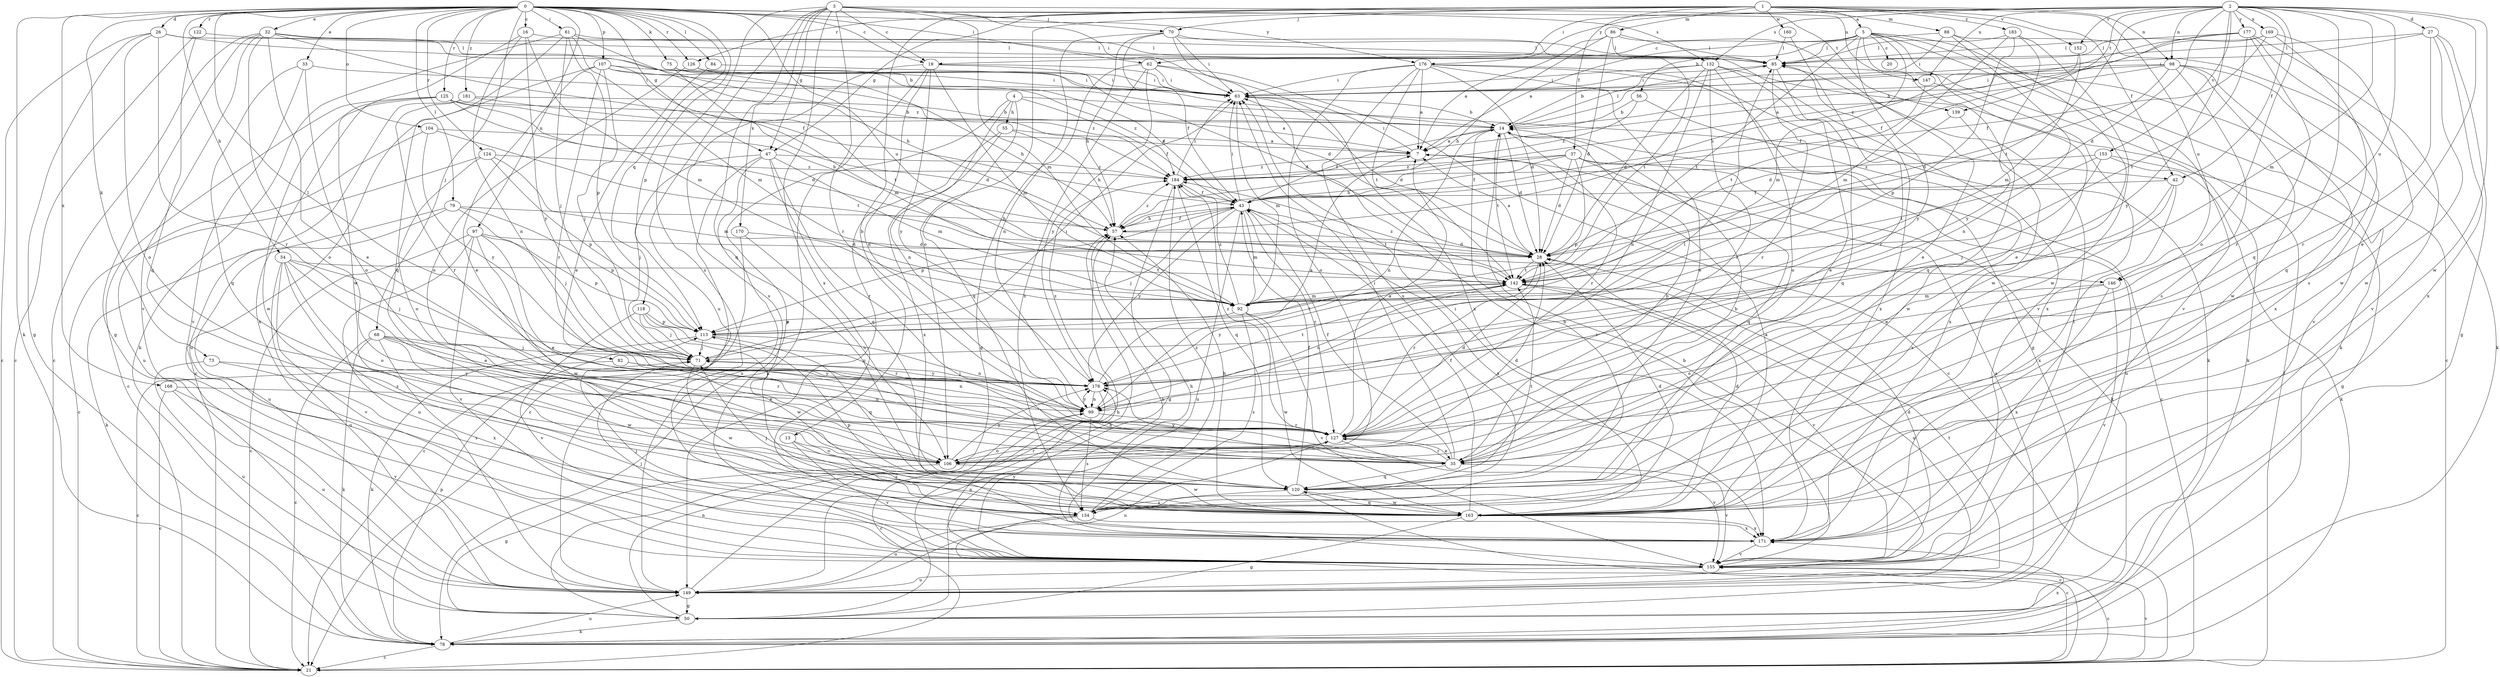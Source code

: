 strict digraph  {
0;
1;
2;
3;
4;
5;
7;
13;
14;
16;
19;
20;
21;
26;
27;
28;
32;
33;
35;
37;
42;
43;
47;
50;
54;
55;
56;
57;
61;
62;
63;
68;
70;
71;
73;
75;
78;
79;
82;
84;
85;
86;
88;
92;
97;
98;
99;
104;
106;
107;
113;
118;
120;
122;
124;
125;
126;
127;
132;
134;
139;
142;
146;
147;
149;
152;
153;
155;
160;
163;
168;
169;
170;
171;
176;
177;
178;
181;
183;
184;
0 -> 16  [label=c];
0 -> 19  [label=c];
0 -> 26  [label=d];
0 -> 32  [label=e];
0 -> 33  [label=e];
0 -> 47  [label=g];
0 -> 54  [label=h];
0 -> 61  [label=i];
0 -> 62  [label=i];
0 -> 68  [label=j];
0 -> 73  [label=k];
0 -> 75  [label=k];
0 -> 78  [label=k];
0 -> 79  [label=l];
0 -> 82  [label=l];
0 -> 84  [label=l];
0 -> 97  [label=n];
0 -> 104  [label=o];
0 -> 107  [label=p];
0 -> 113  [label=p];
0 -> 118  [label=q];
0 -> 122  [label=r];
0 -> 124  [label=r];
0 -> 125  [label=r];
0 -> 126  [label=r];
0 -> 132  [label=s];
0 -> 139  [label=t];
0 -> 146  [label=u];
0 -> 168  [label=x];
0 -> 176  [label=y];
0 -> 181  [label=z];
1 -> 5  [label=a];
1 -> 13  [label=b];
1 -> 37  [label=f];
1 -> 42  [label=f];
1 -> 47  [label=g];
1 -> 70  [label=j];
1 -> 86  [label=m];
1 -> 88  [label=m];
1 -> 98  [label=n];
1 -> 106  [label=o];
1 -> 126  [label=r];
1 -> 146  [label=u];
1 -> 152  [label=v];
1 -> 160  [label=w];
1 -> 183  [label=z];
2 -> 27  [label=d];
2 -> 28  [label=d];
2 -> 35  [label=e];
2 -> 42  [label=f];
2 -> 62  [label=i];
2 -> 92  [label=m];
2 -> 98  [label=n];
2 -> 106  [label=o];
2 -> 120  [label=q];
2 -> 132  [label=s];
2 -> 139  [label=t];
2 -> 142  [label=t];
2 -> 146  [label=u];
2 -> 147  [label=u];
2 -> 152  [label=v];
2 -> 153  [label=v];
2 -> 163  [label=w];
2 -> 169  [label=x];
2 -> 176  [label=y];
2 -> 177  [label=y];
2 -> 178  [label=y];
3 -> 19  [label=c];
3 -> 47  [label=g];
3 -> 63  [label=i];
3 -> 70  [label=j];
3 -> 92  [label=m];
3 -> 120  [label=q];
3 -> 127  [label=r];
3 -> 134  [label=s];
3 -> 147  [label=u];
3 -> 149  [label=u];
3 -> 170  [label=x];
3 -> 171  [label=x];
4 -> 42  [label=f];
4 -> 43  [label=f];
4 -> 55  [label=h];
4 -> 78  [label=k];
4 -> 99  [label=n];
4 -> 120  [label=q];
5 -> 7  [label=a];
5 -> 19  [label=c];
5 -> 20  [label=c];
5 -> 21  [label=c];
5 -> 56  [label=h];
5 -> 78  [label=k];
5 -> 92  [label=m];
5 -> 120  [label=q];
5 -> 142  [label=t];
5 -> 155  [label=v];
5 -> 163  [label=w];
5 -> 178  [label=y];
7 -> 63  [label=i];
7 -> 184  [label=z];
13 -> 106  [label=o];
13 -> 134  [label=s];
13 -> 155  [label=v];
14 -> 7  [label=a];
14 -> 21  [label=c];
14 -> 28  [label=d];
14 -> 43  [label=f];
14 -> 85  [label=l];
14 -> 99  [label=n];
14 -> 127  [label=r];
14 -> 142  [label=t];
16 -> 85  [label=l];
16 -> 92  [label=m];
16 -> 99  [label=n];
16 -> 163  [label=w];
16 -> 178  [label=y];
19 -> 28  [label=d];
19 -> 63  [label=i];
19 -> 92  [label=m];
19 -> 99  [label=n];
19 -> 134  [label=s];
19 -> 155  [label=v];
19 -> 178  [label=y];
21 -> 85  [label=l];
21 -> 155  [label=v];
26 -> 14  [label=b];
26 -> 21  [label=c];
26 -> 50  [label=g];
26 -> 85  [label=l];
26 -> 106  [label=o];
26 -> 127  [label=r];
27 -> 50  [label=g];
27 -> 63  [label=i];
27 -> 85  [label=l];
27 -> 127  [label=r];
27 -> 163  [label=w];
27 -> 171  [label=x];
28 -> 7  [label=a];
28 -> 127  [label=r];
28 -> 142  [label=t];
32 -> 21  [label=c];
32 -> 35  [label=e];
32 -> 43  [label=f];
32 -> 50  [label=g];
32 -> 85  [label=l];
32 -> 106  [label=o];
32 -> 155  [label=v];
32 -> 184  [label=z];
33 -> 63  [label=i];
33 -> 106  [label=o];
33 -> 120  [label=q];
33 -> 155  [label=v];
35 -> 14  [label=b];
35 -> 43  [label=f];
35 -> 63  [label=i];
35 -> 120  [label=q];
35 -> 127  [label=r];
35 -> 155  [label=v];
35 -> 178  [label=y];
37 -> 28  [label=d];
37 -> 43  [label=f];
37 -> 57  [label=h];
37 -> 78  [label=k];
37 -> 113  [label=p];
37 -> 120  [label=q];
37 -> 149  [label=u];
37 -> 184  [label=z];
42 -> 35  [label=e];
42 -> 43  [label=f];
42 -> 134  [label=s];
42 -> 171  [label=x];
43 -> 57  [label=h];
43 -> 63  [label=i];
43 -> 71  [label=j];
43 -> 92  [label=m];
43 -> 113  [label=p];
43 -> 127  [label=r];
43 -> 142  [label=t];
43 -> 149  [label=u];
43 -> 171  [label=x];
43 -> 178  [label=y];
47 -> 21  [label=c];
47 -> 71  [label=j];
47 -> 92  [label=m];
47 -> 120  [label=q];
47 -> 127  [label=r];
47 -> 149  [label=u];
47 -> 184  [label=z];
50 -> 57  [label=h];
50 -> 78  [label=k];
50 -> 99  [label=n];
54 -> 35  [label=e];
54 -> 71  [label=j];
54 -> 106  [label=o];
54 -> 134  [label=s];
54 -> 142  [label=t];
54 -> 149  [label=u];
54 -> 155  [label=v];
55 -> 7  [label=a];
55 -> 57  [label=h];
55 -> 149  [label=u];
55 -> 171  [label=x];
56 -> 14  [label=b];
56 -> 163  [label=w];
56 -> 184  [label=z];
57 -> 28  [label=d];
57 -> 43  [label=f];
57 -> 184  [label=z];
61 -> 57  [label=h];
61 -> 71  [label=j];
61 -> 78  [label=k];
61 -> 85  [label=l];
61 -> 92  [label=m];
61 -> 113  [label=p];
61 -> 120  [label=q];
62 -> 21  [label=c];
62 -> 50  [label=g];
62 -> 63  [label=i];
62 -> 134  [label=s];
62 -> 171  [label=x];
62 -> 178  [label=y];
63 -> 14  [label=b];
63 -> 28  [label=d];
63 -> 92  [label=m];
68 -> 21  [label=c];
68 -> 35  [label=e];
68 -> 71  [label=j];
68 -> 78  [label=k];
68 -> 127  [label=r];
68 -> 163  [label=w];
68 -> 171  [label=x];
70 -> 28  [label=d];
70 -> 43  [label=f];
70 -> 57  [label=h];
70 -> 63  [label=i];
70 -> 85  [label=l];
70 -> 99  [label=n];
70 -> 155  [label=v];
71 -> 63  [label=i];
71 -> 163  [label=w];
71 -> 178  [label=y];
73 -> 134  [label=s];
73 -> 149  [label=u];
73 -> 178  [label=y];
75 -> 63  [label=i];
75 -> 142  [label=t];
75 -> 184  [label=z];
78 -> 21  [label=c];
78 -> 113  [label=p];
78 -> 149  [label=u];
78 -> 171  [label=x];
79 -> 57  [label=h];
79 -> 71  [label=j];
79 -> 78  [label=k];
79 -> 113  [label=p];
79 -> 149  [label=u];
82 -> 21  [label=c];
82 -> 99  [label=n];
82 -> 178  [label=y];
84 -> 35  [label=e];
84 -> 63  [label=i];
85 -> 63  [label=i];
85 -> 120  [label=q];
85 -> 127  [label=r];
85 -> 171  [label=x];
86 -> 7  [label=a];
86 -> 28  [label=d];
86 -> 35  [label=e];
86 -> 57  [label=h];
86 -> 85  [label=l];
86 -> 142  [label=t];
88 -> 35  [label=e];
88 -> 63  [label=i];
88 -> 78  [label=k];
88 -> 85  [label=l];
88 -> 99  [label=n];
92 -> 113  [label=p];
92 -> 134  [label=s];
92 -> 155  [label=v];
92 -> 163  [label=w];
92 -> 184  [label=z];
97 -> 21  [label=c];
97 -> 28  [label=d];
97 -> 35  [label=e];
97 -> 113  [label=p];
97 -> 149  [label=u];
97 -> 155  [label=v];
97 -> 163  [label=w];
98 -> 7  [label=a];
98 -> 14  [label=b];
98 -> 28  [label=d];
98 -> 63  [label=i];
98 -> 134  [label=s];
98 -> 155  [label=v];
98 -> 163  [label=w];
98 -> 171  [label=x];
99 -> 85  [label=l];
99 -> 127  [label=r];
99 -> 134  [label=s];
99 -> 178  [label=y];
99 -> 184  [label=z];
104 -> 7  [label=a];
104 -> 142  [label=t];
104 -> 149  [label=u];
104 -> 178  [label=y];
106 -> 28  [label=d];
106 -> 50  [label=g];
106 -> 127  [label=r];
106 -> 163  [label=w];
106 -> 178  [label=y];
107 -> 21  [label=c];
107 -> 35  [label=e];
107 -> 43  [label=f];
107 -> 63  [label=i];
107 -> 71  [label=j];
107 -> 92  [label=m];
107 -> 127  [label=r];
107 -> 184  [label=z];
113 -> 71  [label=j];
113 -> 78  [label=k];
113 -> 99  [label=n];
113 -> 120  [label=q];
113 -> 142  [label=t];
118 -> 71  [label=j];
118 -> 113  [label=p];
118 -> 127  [label=r];
118 -> 155  [label=v];
118 -> 163  [label=w];
120 -> 14  [label=b];
120 -> 21  [label=c];
120 -> 43  [label=f];
120 -> 134  [label=s];
120 -> 142  [label=t];
120 -> 163  [label=w];
122 -> 21  [label=c];
122 -> 85  [label=l];
122 -> 120  [label=q];
124 -> 21  [label=c];
124 -> 92  [label=m];
124 -> 106  [label=o];
124 -> 113  [label=p];
124 -> 184  [label=z];
125 -> 7  [label=a];
125 -> 14  [label=b];
125 -> 21  [label=c];
125 -> 28  [label=d];
125 -> 57  [label=h];
125 -> 163  [label=w];
125 -> 171  [label=x];
126 -> 14  [label=b];
126 -> 57  [label=h];
126 -> 63  [label=i];
126 -> 106  [label=o];
127 -> 7  [label=a];
127 -> 28  [label=d];
127 -> 35  [label=e];
127 -> 106  [label=o];
127 -> 149  [label=u];
127 -> 155  [label=v];
127 -> 184  [label=z];
132 -> 14  [label=b];
132 -> 28  [label=d];
132 -> 35  [label=e];
132 -> 63  [label=i];
132 -> 78  [label=k];
132 -> 99  [label=n];
132 -> 106  [label=o];
132 -> 127  [label=r];
134 -> 14  [label=b];
134 -> 21  [label=c];
134 -> 28  [label=d];
134 -> 149  [label=u];
134 -> 171  [label=x];
134 -> 184  [label=z];
139 -> 28  [label=d];
139 -> 171  [label=x];
142 -> 92  [label=m];
142 -> 99  [label=n];
142 -> 149  [label=u];
142 -> 155  [label=v];
142 -> 178  [label=y];
142 -> 184  [label=z];
146 -> 92  [label=m];
146 -> 106  [label=o];
146 -> 155  [label=v];
146 -> 171  [label=x];
147 -> 142  [label=t];
147 -> 171  [label=x];
149 -> 7  [label=a];
149 -> 14  [label=b];
149 -> 50  [label=g];
149 -> 57  [label=h];
149 -> 142  [label=t];
152 -> 57  [label=h];
152 -> 92  [label=m];
153 -> 50  [label=g];
153 -> 71  [label=j];
153 -> 78  [label=k];
153 -> 142  [label=t];
153 -> 184  [label=z];
155 -> 21  [label=c];
155 -> 28  [label=d];
155 -> 57  [label=h];
155 -> 63  [label=i];
155 -> 71  [label=j];
155 -> 85  [label=l];
155 -> 99  [label=n];
155 -> 149  [label=u];
155 -> 178  [label=y];
160 -> 85  [label=l];
160 -> 127  [label=r];
163 -> 7  [label=a];
163 -> 28  [label=d];
163 -> 43  [label=f];
163 -> 50  [label=g];
163 -> 57  [label=h];
163 -> 63  [label=i];
163 -> 71  [label=j];
163 -> 113  [label=p];
163 -> 120  [label=q];
163 -> 171  [label=x];
168 -> 21  [label=c];
168 -> 99  [label=n];
168 -> 149  [label=u];
168 -> 155  [label=v];
169 -> 43  [label=f];
169 -> 85  [label=l];
169 -> 120  [label=q];
169 -> 163  [label=w];
169 -> 184  [label=z];
170 -> 21  [label=c];
170 -> 28  [label=d];
170 -> 106  [label=o];
171 -> 57  [label=h];
171 -> 71  [label=j];
171 -> 155  [label=v];
176 -> 7  [label=a];
176 -> 28  [label=d];
176 -> 35  [label=e];
176 -> 50  [label=g];
176 -> 63  [label=i];
176 -> 78  [label=k];
176 -> 106  [label=o];
176 -> 134  [label=s];
176 -> 142  [label=t];
177 -> 14  [label=b];
177 -> 43  [label=f];
177 -> 85  [label=l];
177 -> 127  [label=r];
177 -> 134  [label=s];
177 -> 142  [label=t];
177 -> 155  [label=v];
178 -> 7  [label=a];
178 -> 21  [label=c];
178 -> 71  [label=j];
178 -> 99  [label=n];
178 -> 142  [label=t];
181 -> 14  [label=b];
181 -> 28  [label=d];
181 -> 127  [label=r];
181 -> 149  [label=u];
183 -> 85  [label=l];
183 -> 92  [label=m];
183 -> 113  [label=p];
183 -> 163  [label=w];
183 -> 178  [label=y];
184 -> 43  [label=f];
184 -> 50  [label=g];
184 -> 63  [label=i];
184 -> 120  [label=q];
}
